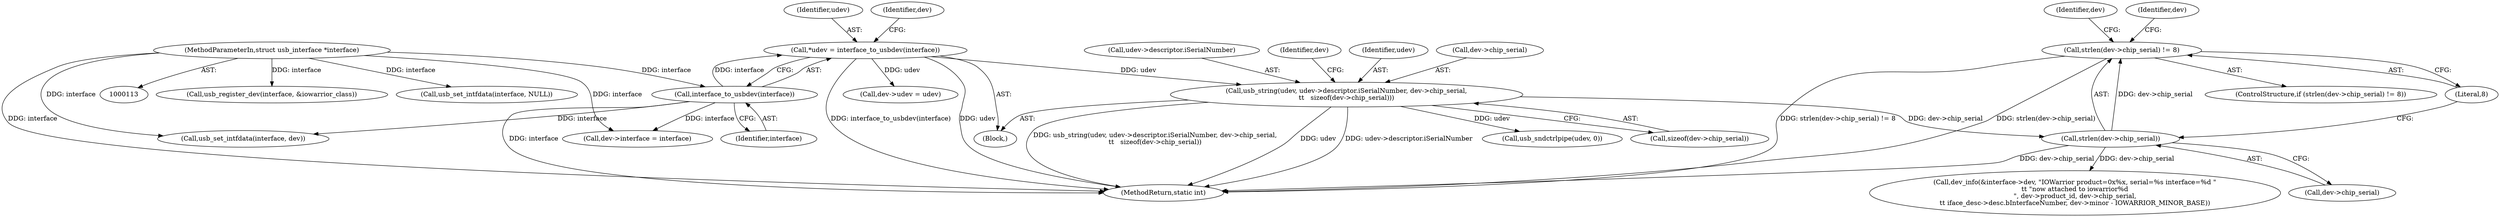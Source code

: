 digraph "0_linux_4ec0ef3a82125efc36173062a50624550a900ae0@API" {
"1000434" [label="(Call,strlen(dev->chip_serial) != 8)"];
"1000435" [label="(Call,strlen(dev->chip_serial))"];
"1000419" [label="(Call,usb_string(udev, udev->descriptor.iSerialNumber, dev->chip_serial,\n\t\t   sizeof(dev->chip_serial)))"];
"1000118" [label="(Call,*udev = interface_to_usbdev(interface))"];
"1000120" [label="(Call,interface_to_usbdev(interface))"];
"1000114" [label="(MethodParameterIn,struct usb_interface *interface)"];
"1000510" [label="(Call,dev_info(&interface->dev, \"IOWarrior product=0x%x, serial=%s interface=%d \"\n\t\t \"now attached to iowarrior%d\n\", dev->product_id, dev->chip_serial,\n\t\t iface_desc->desc.bInterfaceNumber, dev->minor - IOWARRIOR_MINOR_BASE))"];
"1000119" [label="(Identifier,udev)"];
"1000539" [label="(MethodReturn,static int)"];
"1000436" [label="(Call,dev->chip_serial)"];
"1000118" [label="(Call,*udev = interface_to_usbdev(interface))"];
"1000464" [label="(Call,usb_sndctrlpipe(udev, 0))"];
"1000421" [label="(Call,udev->descriptor.iSerialNumber)"];
"1000439" [label="(Literal,8)"];
"1000442" [label="(Identifier,dev)"];
"1000202" [label="(Call,dev->interface = interface)"];
"1000197" [label="(Call,dev->udev = udev)"];
"1000486" [label="(Call,usb_register_dev(interface, &iowarrior_class))"];
"1000429" [label="(Call,sizeof(dev->chip_serial))"];
"1000433" [label="(ControlStructure,if (strlen(dev->chip_serial) != 8))"];
"1000437" [label="(Identifier,dev)"];
"1000116" [label="(Block,)"];
"1000120" [label="(Call,interface_to_usbdev(interface))"];
"1000420" [label="(Identifier,udev)"];
"1000419" [label="(Call,usb_string(udev, udev->descriptor.iSerialNumber, dev->chip_serial,\n\t\t   sizeof(dev->chip_serial)))"];
"1000114" [label="(MethodParameterIn,struct usb_interface *interface)"];
"1000499" [label="(Call,usb_set_intfdata(interface, NULL))"];
"1000434" [label="(Call,strlen(dev->chip_serial) != 8)"];
"1000455" [label="(Identifier,dev)"];
"1000121" [label="(Identifier,interface)"];
"1000435" [label="(Call,strlen(dev->chip_serial))"];
"1000481" [label="(Call,usb_set_intfdata(interface, dev))"];
"1000426" [label="(Call,dev->chip_serial)"];
"1000124" [label="(Identifier,dev)"];
"1000434" -> "1000433"  [label="AST: "];
"1000434" -> "1000439"  [label="CFG: "];
"1000435" -> "1000434"  [label="AST: "];
"1000439" -> "1000434"  [label="AST: "];
"1000442" -> "1000434"  [label="CFG: "];
"1000455" -> "1000434"  [label="CFG: "];
"1000434" -> "1000539"  [label="DDG: strlen(dev->chip_serial) != 8"];
"1000434" -> "1000539"  [label="DDG: strlen(dev->chip_serial)"];
"1000435" -> "1000434"  [label="DDG: dev->chip_serial"];
"1000435" -> "1000436"  [label="CFG: "];
"1000436" -> "1000435"  [label="AST: "];
"1000439" -> "1000435"  [label="CFG: "];
"1000435" -> "1000539"  [label="DDG: dev->chip_serial"];
"1000419" -> "1000435"  [label="DDG: dev->chip_serial"];
"1000435" -> "1000510"  [label="DDG: dev->chip_serial"];
"1000419" -> "1000116"  [label="AST: "];
"1000419" -> "1000429"  [label="CFG: "];
"1000420" -> "1000419"  [label="AST: "];
"1000421" -> "1000419"  [label="AST: "];
"1000426" -> "1000419"  [label="AST: "];
"1000429" -> "1000419"  [label="AST: "];
"1000437" -> "1000419"  [label="CFG: "];
"1000419" -> "1000539"  [label="DDG: udev"];
"1000419" -> "1000539"  [label="DDG: udev->descriptor.iSerialNumber"];
"1000419" -> "1000539"  [label="DDG: usb_string(udev, udev->descriptor.iSerialNumber, dev->chip_serial,\n\t\t   sizeof(dev->chip_serial))"];
"1000118" -> "1000419"  [label="DDG: udev"];
"1000419" -> "1000464"  [label="DDG: udev"];
"1000118" -> "1000116"  [label="AST: "];
"1000118" -> "1000120"  [label="CFG: "];
"1000119" -> "1000118"  [label="AST: "];
"1000120" -> "1000118"  [label="AST: "];
"1000124" -> "1000118"  [label="CFG: "];
"1000118" -> "1000539"  [label="DDG: interface_to_usbdev(interface)"];
"1000118" -> "1000539"  [label="DDG: udev"];
"1000120" -> "1000118"  [label="DDG: interface"];
"1000118" -> "1000197"  [label="DDG: udev"];
"1000120" -> "1000121"  [label="CFG: "];
"1000121" -> "1000120"  [label="AST: "];
"1000120" -> "1000539"  [label="DDG: interface"];
"1000114" -> "1000120"  [label="DDG: interface"];
"1000120" -> "1000202"  [label="DDG: interface"];
"1000120" -> "1000481"  [label="DDG: interface"];
"1000114" -> "1000113"  [label="AST: "];
"1000114" -> "1000539"  [label="DDG: interface"];
"1000114" -> "1000202"  [label="DDG: interface"];
"1000114" -> "1000481"  [label="DDG: interface"];
"1000114" -> "1000486"  [label="DDG: interface"];
"1000114" -> "1000499"  [label="DDG: interface"];
}
